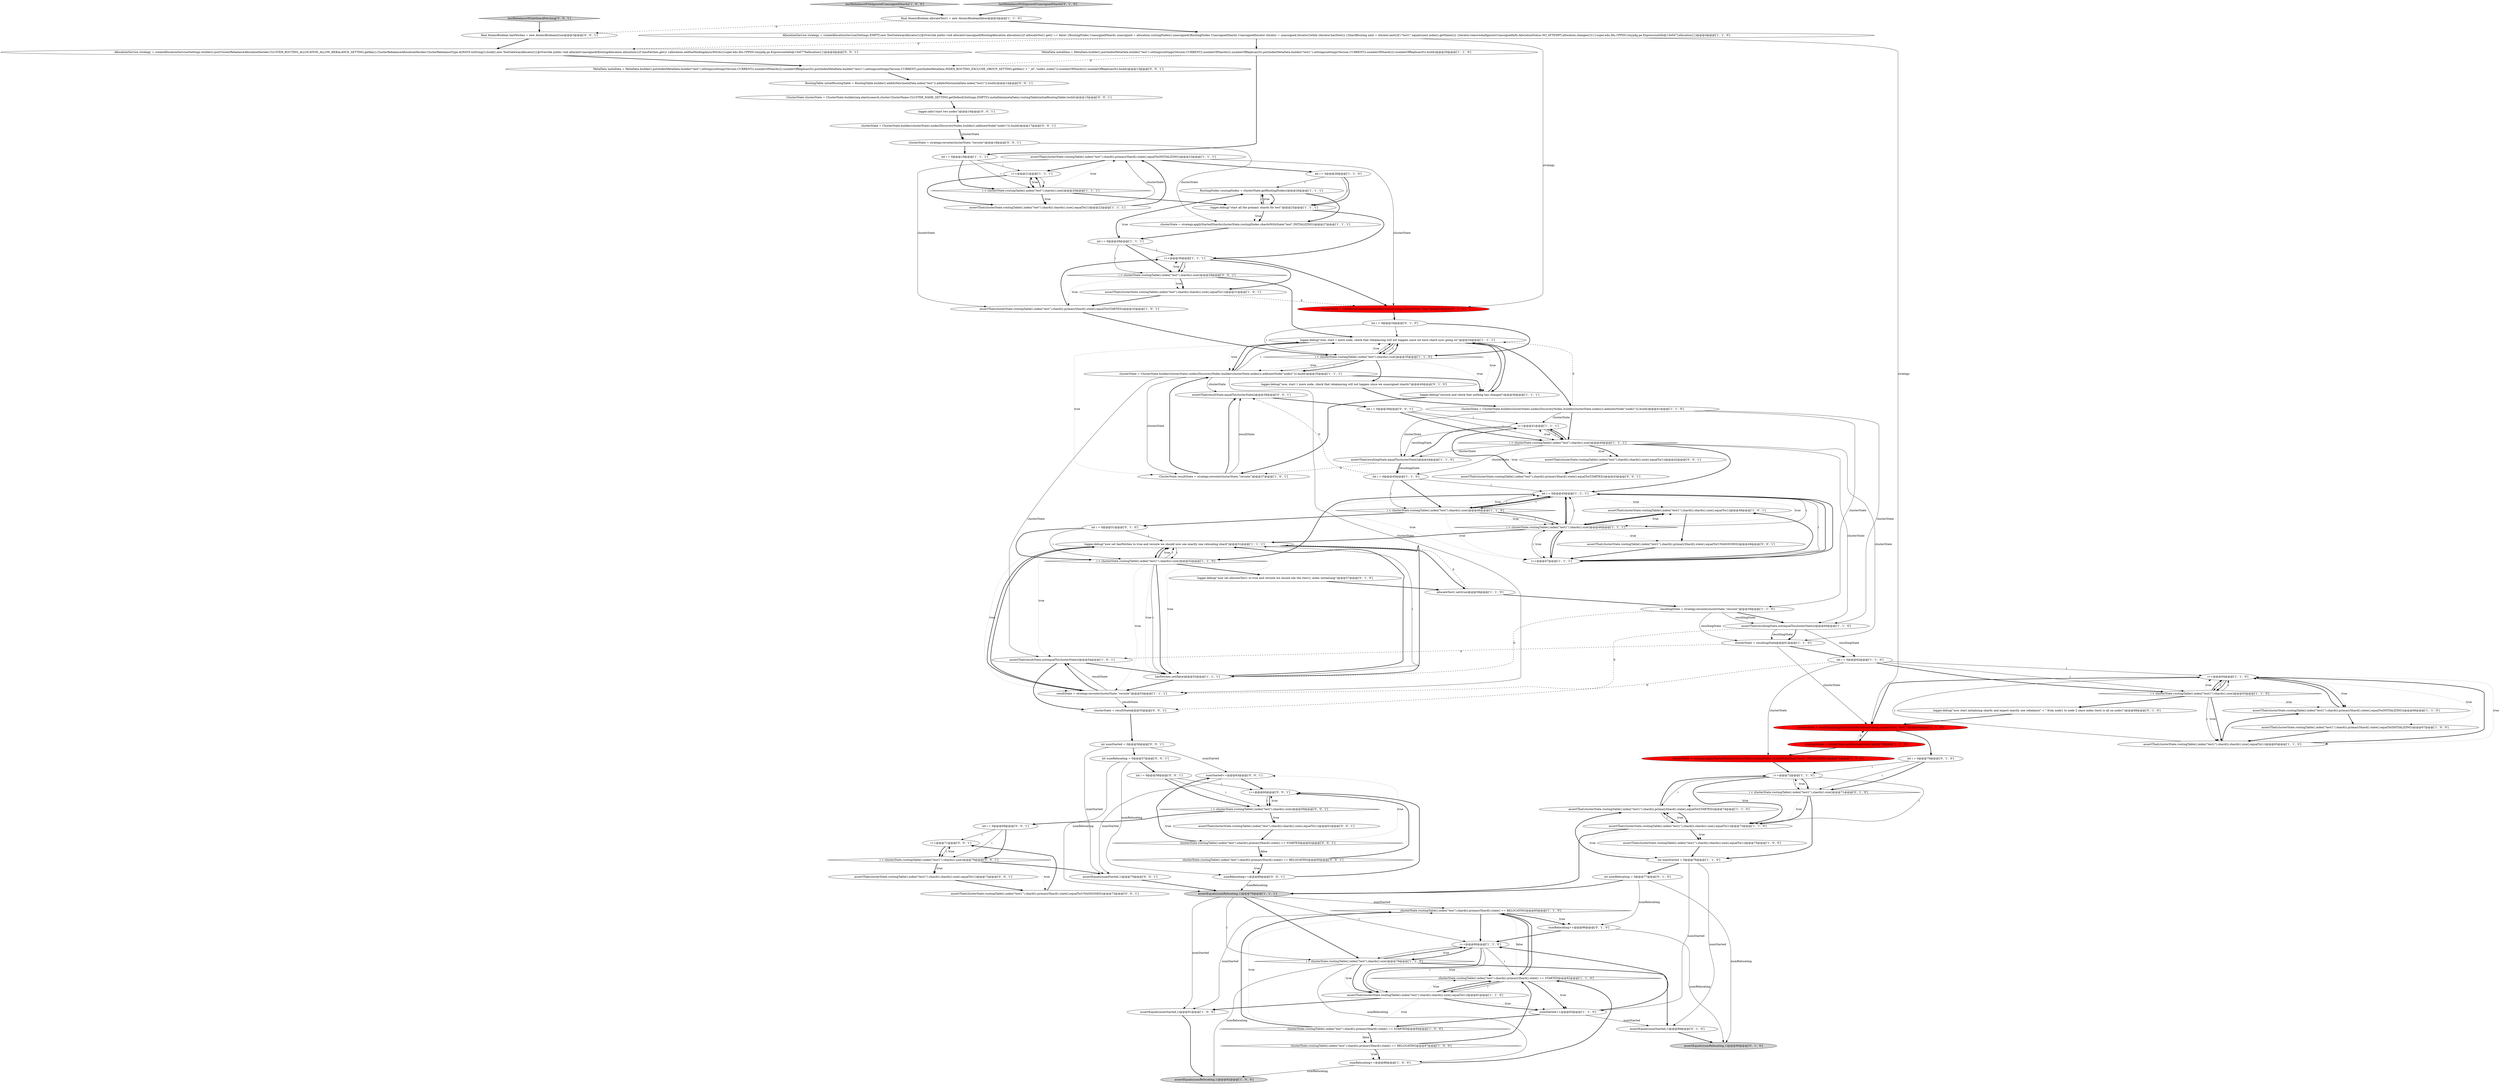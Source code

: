 digraph {
27 [style = filled, label = "assertThat(clusterState.routingTable().index(\"test\").shard(i).primaryShard().state(),equalTo(INITIALIZING))@@@23@@@['1', '1', '1']", fillcolor = white, shape = ellipse image = "AAA0AAABBB1BBB"];
8 [style = filled, label = "assertThat(clusterState.routingTable().index(\"test1\").shard(i).primaryShard().state(),equalTo(STARTED))@@@74@@@['1', '1', '0']", fillcolor = white, shape = ellipse image = "AAA0AAABBB1BBB"];
80 [style = filled, label = "i++@@@60@@@['0', '0', '1']", fillcolor = white, shape = ellipse image = "AAA0AAABBB3BBB"];
31 [style = filled, label = "assertThat(clusterState.routingTable().index(\"test1\").shard(i).shards().size(),equalTo(1))@@@75@@@['1', '0', '0']", fillcolor = white, shape = ellipse image = "AAA0AAABBB1BBB"];
18 [style = filled, label = "clusterState = strategy.applyStartedShards(clusterState,routingNodes.shardsWithState(\"test\",INITIALIZING))@@@27@@@['1', '1', '1']", fillcolor = white, shape = ellipse image = "AAA0AAABBB1BBB"];
19 [style = filled, label = "clusterState = ClusterState.builder(clusterState).nodes(DiscoveryNodes.builder(clusterState.nodes()).add(newNode(\"node2\"))).build()@@@35@@@['1', '1', '1']", fillcolor = white, shape = ellipse image = "AAA0AAABBB1BBB"];
90 [style = filled, label = "i < clusterState.routingTable().index(\"test\").shards().size()@@@59@@@['0', '0', '1']", fillcolor = white, shape = diamond image = "AAA0AAABBB3BBB"];
103 [style = filled, label = "numStarted++@@@63@@@['0', '0', '1']", fillcolor = white, shape = ellipse image = "AAA0AAABBB3BBB"];
71 [style = filled, label = "numRelocating++@@@86@@@['0', '1', '0']", fillcolor = white, shape = ellipse image = "AAA0AAABBB2BBB"];
96 [style = filled, label = "clusterState = ClusterState.builder(clusterState).nodes(DiscoveryNodes.builder().add(newNode(\"node1\"))).build()@@@17@@@['0', '0', '1']", fillcolor = white, shape = ellipse image = "AAA0AAABBB3BBB"];
51 [style = filled, label = "assertThat(clusterState.routingTable().index(\"test1\").shard(i).shards().size(),equalTo(1))@@@48@@@['1', '0', '1']", fillcolor = white, shape = ellipse image = "AAA0AAABBB1BBB"];
11 [style = filled, label = "assertEquals(numStarted,1)@@@91@@@['1', '0', '0']", fillcolor = white, shape = ellipse image = "AAA0AAABBB1BBB"];
69 [style = filled, label = "int numRelocating = 0@@@77@@@['0', '1', '0']", fillcolor = white, shape = ellipse image = "AAA0AAABBB2BBB"];
86 [style = filled, label = "RoutingTable initialRoutingTable = RoutingTable.builder().addAsNew(metaData.index(\"test\")).addAsNew(metaData.index(\"test1\")).build()@@@14@@@['0', '0', '1']", fillcolor = white, shape = ellipse image = "AAA0AAABBB3BBB"];
30 [style = filled, label = "clusterState.routingTable().index(\"test\").shard(i).primaryShard().state() == RELOCATING@@@85@@@['1', '1', '0']", fillcolor = white, shape = diamond image = "AAA0AAABBB1BBB"];
17 [style = filled, label = "clusterState.routingTable().index(\"test\").shard(i).primaryShard().state() == STARTED@@@82@@@['1', '1', '0']", fillcolor = white, shape = diamond image = "AAA0AAABBB1BBB"];
35 [style = filled, label = "assertThat(clusterState.routingTable().index(\"test\").shard(i).shards().size(),equalTo(1))@@@81@@@['1', '1', '0']", fillcolor = white, shape = ellipse image = "AAA0AAABBB1BBB"];
58 [style = filled, label = "i < clusterState.routingTable().index(\"test1\").shards().size()@@@46@@@['1', '1', '1']", fillcolor = white, shape = diamond image = "AAA0AAABBB1BBB"];
94 [style = filled, label = "int numRelocating = 0@@@57@@@['0', '0', '1']", fillcolor = white, shape = ellipse image = "AAA0AAABBB3BBB"];
109 [style = filled, label = "i++@@@71@@@['0', '0', '1']", fillcolor = white, shape = ellipse image = "AAA0AAABBB3BBB"];
13 [style = filled, label = "int i = 0@@@26@@@['1', '1', '0']", fillcolor = white, shape = ellipse image = "AAA0AAABBB1BBB"];
54 [style = filled, label = "clusterState.routingTable().index(\"test\").shard(i).primaryShard().state() == RELOCATING@@@87@@@['1', '0', '0']", fillcolor = white, shape = diamond image = "AAA0AAABBB1BBB"];
89 [style = filled, label = "ClusterState clusterState = ClusterState.builder(org.elasticsearch.cluster.ClusterName.CLUSTER_NAME_SETTING.getDefault(Settings.EMPTY)).metaData(metaData).routingTable(initialRoutingTable).build()@@@15@@@['0', '0', '1']", fillcolor = white, shape = ellipse image = "AAA0AAABBB3BBB"];
45 [style = filled, label = "int i = 0@@@62@@@['1', '1', '0']", fillcolor = white, shape = ellipse image = "AAA0AAABBB1BBB"];
100 [style = filled, label = "assertThat(clusterState.routingTable().index(\"test1\").shard(i).primaryShard().state(),equalTo(UNASSIGNED))@@@49@@@['0', '0', '1']", fillcolor = white, shape = ellipse image = "AAA0AAABBB3BBB"];
102 [style = filled, label = "assertThat(clusterState.routingTable().index(\"test\").shard(i).primaryShard().state(),equalTo(STARTED))@@@43@@@['0', '0', '1']", fillcolor = white, shape = ellipse image = "AAA0AAABBB3BBB"];
49 [style = filled, label = "clusterState.routingTable().index(\"test\").shard(i).primaryShard().state() == STARTED@@@84@@@['1', '0', '0']", fillcolor = white, shape = diamond image = "AAA0AAABBB1BBB"];
39 [style = filled, label = "logger.debug(\"now, start 1 more node, check that rebalancing will not happen since we have shard sync going on\")@@@34@@@['1', '1', '1']", fillcolor = white, shape = ellipse image = "AAA0AAABBB1BBB"];
53 [style = filled, label = "numStarted++@@@83@@@['1', '1', '0']", fillcolor = white, shape = ellipse image = "AAA0AAABBB1BBB"];
6 [style = filled, label = "ClusterState resultState = strategy.reroute(clusterState,\"reroute\")@@@37@@@['1', '0', '1']", fillcolor = white, shape = ellipse image = "AAA0AAABBB1BBB"];
106 [style = filled, label = "final AtomicBoolean hasFetches = new AtomicBoolean(true)@@@3@@@['0', '0', '1']", fillcolor = white, shape = ellipse image = "AAA0AAABBB3BBB"];
105 [style = filled, label = "AllocationService strategy = createAllocationService(Settings.builder().put(ClusterRebalanceAllocationDecider.CLUSTER_ROUTING_ALLOCATION_ALLOW_REBALANCE_SETTING.getKey(),ClusterRebalanceAllocationDecider.ClusterRebalanceType.ALWAYS.toString()).build(),new TestGatewayAllocator(){@Override public void allocateUnassigned(RoutingAllocation allocation){if (hasFetches.get()) {allocation.setHasPendingAsyncFetch()}super.edu.fdu.CPPDG.tinypdg.pe.ExpressionInfo@13e0776allocation}})@@@4@@@['0', '0', '1']", fillcolor = white, shape = ellipse image = "AAA0AAABBB3BBB"];
62 [style = filled, label = "assertThat(clusterState.routingTable().index(\"test1\").shard(i).primaryShard().state(),equalTo(INITIALIZING))@@@66@@@['1', '1', '0']", fillcolor = white, shape = ellipse image = "AAA0AAABBB1BBB"];
63 [style = filled, label = "int i = 0@@@45@@@['1', '1', '0']", fillcolor = white, shape = ellipse image = "AAA0AAABBB1BBB"];
3 [style = filled, label = "allocateTest1.set(true)@@@58@@@['1', '1', '0']", fillcolor = white, shape = ellipse image = "AAA0AAABBB1BBB"];
65 [style = filled, label = "i++@@@21@@@['1', '1', '1']", fillcolor = white, shape = ellipse image = "AAA0AAABBB1BBB"];
15 [style = filled, label = "assertThat(resultState,not(equalTo(clusterState)))@@@54@@@['1', '0', '1']", fillcolor = white, shape = ellipse image = "AAA0AAABBB1BBB"];
2 [style = filled, label = "i < clusterState.routingTable().index(\"test1\").shards().size()@@@52@@@['1', '1', '0']", fillcolor = white, shape = diamond image = "AAA0AAABBB1BBB"];
92 [style = filled, label = "numRelocating++@@@66@@@['0', '0', '1']", fillcolor = white, shape = ellipse image = "AAA0AAABBB3BBB"];
43 [style = filled, label = "int numStarted = 0@@@76@@@['1', '1', '0']", fillcolor = white, shape = ellipse image = "AAA0AAABBB1BBB"];
21 [style = filled, label = "MetaData metaData = MetaData.builder().put(IndexMetaData.builder(\"test\").settings(settings(Version.CURRENT)).numberOfShards(2).numberOfReplicas(0)).put(IndexMetaData.builder(\"test1\").settings(settings(Version.CURRENT)).numberOfShards(2).numberOfReplicas(0)).build()@@@20@@@['1', '1', '0']", fillcolor = white, shape = ellipse image = "AAA0AAABBB1BBB"];
10 [style = filled, label = "resultingState = strategy.reroute(clusterState,\"reroute\")@@@59@@@['1', '1', '0']", fillcolor = white, shape = ellipse image = "AAA0AAABBB1BBB"];
25 [style = filled, label = "assertThat(resultingState,not(equalTo(clusterState)))@@@60@@@['1', '1', '0']", fillcolor = white, shape = ellipse image = "AAA0AAABBB1BBB"];
61 [style = filled, label = "clusterState = strategy.applyStartedShards(clusterState,routingNodes.shardsWithState(\"test1\",INITIALIZING))@@@71@@@['1', '0', '0']", fillcolor = red, shape = ellipse image = "AAA1AAABBB1BBB"];
98 [style = filled, label = "i < clusterState.routingTable().index(\"test1\").shards().size()@@@70@@@['0', '0', '1']", fillcolor = white, shape = diamond image = "AAA0AAABBB3BBB"];
81 [style = filled, label = "clusterState.routingTable().index(\"test\").shard(i).primaryShard().state() == RELOCATING@@@65@@@['0', '0', '1']", fillcolor = white, shape = diamond image = "AAA0AAABBB3BBB"];
46 [style = filled, label = "RoutingNodes routingNodes = clusterState.getRoutingNodes()@@@26@@@['1', '1', '1']", fillcolor = white, shape = ellipse image = "AAA0AAABBB1BBB"];
87 [style = filled, label = "clusterState = resultState@@@55@@@['0', '0', '1']", fillcolor = white, shape = ellipse image = "AAA0AAABBB3BBB"];
32 [style = filled, label = "i++@@@41@@@['1', '1', '1']", fillcolor = white, shape = ellipse image = "AAA0AAABBB1BBB"];
57 [style = filled, label = "assertEquals(numRelocating,1)@@@92@@@['1', '0', '0']", fillcolor = lightgray, shape = ellipse image = "AAA0AAABBB1BBB"];
9 [style = filled, label = "int i = 0@@@28@@@['1', '1', '1']", fillcolor = white, shape = ellipse image = "AAA0AAABBB1BBB"];
93 [style = filled, label = "assertThat(clusterState.routingTable().index(\"test1\").shard(i).primaryShard().state(),equalTo(UNASSIGNED))@@@73@@@['0', '0', '1']", fillcolor = white, shape = ellipse image = "AAA0AAABBB3BBB"];
40 [style = filled, label = "i++@@@64@@@['1', '1', '0']", fillcolor = white, shape = ellipse image = "AAA0AAABBB1BBB"];
33 [style = filled, label = "numRelocating++@@@88@@@['1', '0', '0']", fillcolor = white, shape = ellipse image = "AAA0AAABBB1BBB"];
72 [style = filled, label = "logger.debug(\"now, start 1 more node, check that rebalancing will not happen since we unassigned shards\")@@@40@@@['0', '1', '0']", fillcolor = white, shape = ellipse image = "AAA0AAABBB2BBB"];
26 [style = filled, label = "clusterState = startInitializingShardsAndReroute(strategy,clusterState,\"test1\")@@@69@@@['1', '1', '0']", fillcolor = red, shape = ellipse image = "AAA1AAABBB1BBB"];
84 [style = filled, label = "int i = 0@@@69@@@['0', '0', '1']", fillcolor = white, shape = ellipse image = "AAA0AAABBB3BBB"];
95 [style = filled, label = "clusterState.routingTable().index(\"test\").shard(i).primaryShard().state() == STARTED@@@62@@@['0', '0', '1']", fillcolor = white, shape = diamond image = "AAA0AAABBB3BBB"];
29 [style = filled, label = "i++@@@72@@@['1', '1', '0']", fillcolor = white, shape = ellipse image = "AAA0AAABBB1BBB"];
50 [style = filled, label = "i < clusterState.routingTable().index(\"test\").shards().size()@@@40@@@['1', '1', '1']", fillcolor = white, shape = diamond image = "AAA0AAABBB1BBB"];
82 [style = filled, label = "int numStarted = 0@@@56@@@['0', '0', '1']", fillcolor = white, shape = ellipse image = "AAA0AAABBB3BBB"];
36 [style = filled, label = "logger.debug(\"start all the primary shards for test\")@@@25@@@['1', '1', '1']", fillcolor = white, shape = ellipse image = "AAA0AAABBB1BBB"];
56 [style = filled, label = "i < clusterState.routingTable().index(\"test\").shards().size()@@@20@@@['1', '1', '1']", fillcolor = white, shape = diamond image = "AAA0AAABBB1BBB"];
12 [style = filled, label = "clusterState = ClusterState.builder(clusterState).nodes(DiscoveryNodes.builder(clusterState.nodes()).add(newNode(\"node2\"))).build()@@@41@@@['1', '1', '0']", fillcolor = white, shape = ellipse image = "AAA0AAABBB1BBB"];
60 [style = filled, label = "assertThat(clusterState.routingTable().index(\"test1\").shard(i).shards().size(),equalTo(1))@@@73@@@['1', '1', '0']", fillcolor = white, shape = ellipse image = "AAA0AAABBB1BBB"];
75 [style = filled, label = "assertEquals(numRelocating,1)@@@90@@@['0', '1', '0']", fillcolor = lightgray, shape = ellipse image = "AAA0AAABBB2BBB"];
34 [style = filled, label = "i++@@@80@@@['1', '1', '0']", fillcolor = white, shape = ellipse image = "AAA0AAABBB1BBB"];
91 [style = filled, label = "MetaData metaData = MetaData.builder().put(IndexMetaData.builder(\"test\").settings(settings(Version.CURRENT)).numberOfShards(2).numberOfReplicas(0)).put(IndexMetaData.builder(\"test1\").settings(settings(Version.CURRENT).put(IndexMetaData.INDEX_ROUTING_EXCLUDE_GROUP_SETTING.getKey() + \"_id\",\"node1,node2\")).numberOfShards(2).numberOfReplicas(0)).build()@@@13@@@['0', '0', '1']", fillcolor = white, shape = ellipse image = "AAA0AAABBB3BBB"];
37 [style = filled, label = "AllocationService strategy = createAllocationService(Settings.EMPTY,new TestGatewayAllocator(){@Override public void allocateUnassigned(RoutingAllocation allocation){if (allocateTest1.get() == false) {RoutingNodes.UnassignedShards unassigned = allocation.routingNodes().unassigned()RoutingNodes.UnassignedShards.UnassignedIterator iterator = unassigned.iterator()while (iterator.hasNext()) {ShardRouting next = iterator.next()if (\"test1\".equals(next.index().getName())) {iterator.removeAndIgnore(UnassignedInfo.AllocationStatus.NO_ATTEMPT,allocation.changes())}}}super.edu.fdu.CPPDG.tinypdg.pe.ExpressionInfo@13e0471allocation}})@@@4@@@['1', '1', '0']", fillcolor = white, shape = ellipse image = "AAA0AAABBB1BBB"];
42 [style = filled, label = "testRebalanceWithIgnoredUnassignedShards['1', '0', '0']", fillcolor = lightgray, shape = diamond image = "AAA0AAABBB1BBB"];
78 [style = filled, label = "assertEquals(numStarted,1)@@@89@@@['0', '1', '0']", fillcolor = white, shape = ellipse image = "AAA0AAABBB2BBB"];
64 [style = filled, label = "i < clusterState.routingTable().index(\"test\").shards().size()@@@79@@@['1', '1', '0']", fillcolor = white, shape = diamond image = "AAA0AAABBB1BBB"];
108 [style = filled, label = "i < clusterState.routingTable().index(\"test\").shards().size()@@@29@@@['0', '0', '1']", fillcolor = white, shape = diamond image = "AAA0AAABBB3BBB"];
23 [style = filled, label = "assertThat(clusterState.routingTable().index(\"test\").shard(i).shards().size(),equalTo(1))@@@31@@@['1', '0', '1']", fillcolor = white, shape = ellipse image = "AAA0AAABBB1BBB"];
20 [style = filled, label = "assertThat(resultingState,equalTo(clusterState))@@@44@@@['1', '1', '0']", fillcolor = white, shape = ellipse image = "AAA0AAABBB1BBB"];
68 [style = filled, label = "logger.debug(\"now start initializing shards and expect exactly one rebalance\" + \" from node1 to node 2 since index (test( is all on node1\")@@@68@@@['0', '1', '0']", fillcolor = white, shape = ellipse image = "AAA0AAABBB2BBB"];
70 [style = filled, label = "testRebalanceWithIgnoredUnassignedShards['0', '1', '0']", fillcolor = lightgray, shape = diamond image = "AAA0AAABBB2BBB"];
47 [style = filled, label = "final AtomicBoolean allocateTest1 = new AtomicBoolean(false)@@@3@@@['1', '1', '0']", fillcolor = white, shape = ellipse image = "AAA0AAABBB1BBB"];
97 [style = filled, label = "assertThat(clusterState.routingTable().index(\"test\").shard(i).shards().size(),equalTo(1))@@@42@@@['0', '0', '1']", fillcolor = white, shape = ellipse image = "AAA0AAABBB3BBB"];
107 [style = filled, label = "assertThat(clusterState.routingTable().index(\"test1\").shard(i).shards().size(),equalTo(1))@@@72@@@['0', '0', '1']", fillcolor = white, shape = ellipse image = "AAA0AAABBB3BBB"];
7 [style = filled, label = "assertThat(clusterState.routingTable().index(\"test\").shard(i).primaryShard().state(),equalTo(STARTED))@@@32@@@['1', '0', '1']", fillcolor = white, shape = ellipse image = "AAA0AAABBB1BBB"];
22 [style = filled, label = "i++@@@30@@@['1', '1', '1']", fillcolor = white, shape = ellipse image = "AAA0AAABBB1BBB"];
55 [style = filled, label = "logger.debug(\"reroute and check that nothing has changed\")@@@36@@@['1', '1', '1']", fillcolor = white, shape = ellipse image = "AAA0AAABBB1BBB"];
14 [style = filled, label = "assertThat(clusterState.routingTable().index(\"test1\").shard(i).shards().size(),equalTo(1))@@@65@@@['1', '1', '0']", fillcolor = white, shape = ellipse image = "AAA0AAABBB1BBB"];
44 [style = filled, label = "assertEquals(numRelocating,1)@@@76@@@['1', '1', '1']", fillcolor = lightgray, shape = ellipse image = "AAA0AAABBB1BBB"];
52 [style = filled, label = "clusterState = resultingState@@@61@@@['1', '1', '0']", fillcolor = white, shape = ellipse image = "AAA0AAABBB1BBB"];
88 [style = filled, label = "assertThat(clusterState.routingTable().index(\"test\").shard(i).shards().size(),equalTo(1))@@@61@@@['0', '0', '1']", fillcolor = white, shape = ellipse image = "AAA0AAABBB3BBB"];
85 [style = filled, label = "int i = 0@@@39@@@['0', '0', '1']", fillcolor = white, shape = ellipse image = "AAA0AAABBB3BBB"];
0 [style = filled, label = "int i = 0@@@45@@@['1', '1', '1']", fillcolor = white, shape = ellipse image = "AAA0AAABBB1BBB"];
110 [style = filled, label = "clusterState = strategy.reroute(clusterState,\"reroute\")@@@18@@@['0', '0', '1']", fillcolor = white, shape = ellipse image = "AAA0AAABBB3BBB"];
16 [style = filled, label = "i < clusterState.routingTable().index(\"test1\").shards().size()@@@63@@@['1', '1', '0']", fillcolor = white, shape = diamond image = "AAA0AAABBB1BBB"];
24 [style = filled, label = "i < clusterState.routingTable().index(\"test\").shards().size()@@@46@@@['1', '1', '0']", fillcolor = white, shape = diamond image = "AAA0AAABBB1BBB"];
76 [style = filled, label = "int i = 0@@@34@@@['0', '1', '0']", fillcolor = white, shape = ellipse image = "AAA0AAABBB2BBB"];
79 [style = filled, label = "clusterState = startInitializingShardsAndReroute(strategy,clusterState,\"test\")@@@33@@@['0', '1', '0']", fillcolor = red, shape = ellipse image = "AAA1AAABBB2BBB"];
83 [style = filled, label = "logger.info(\"start two nodes\")@@@16@@@['0', '0', '1']", fillcolor = white, shape = ellipse image = "AAA0AAABBB3BBB"];
4 [style = filled, label = "routingNodes = clusterState.getRoutingNodes()@@@70@@@['1', '0', '0']", fillcolor = red, shape = ellipse image = "AAA1AAABBB1BBB"];
66 [style = filled, label = "resultState = strategy.reroute(clusterState,\"reroute\")@@@53@@@['1', '1', '1']", fillcolor = white, shape = ellipse image = "AAA0AAABBB1BBB"];
67 [style = filled, label = "i < clusterState.routingTable().index(\"test1\").shards().size()@@@71@@@['0', '1', '0']", fillcolor = white, shape = diamond image = "AAA0AAABBB2BBB"];
59 [style = filled, label = "logger.debug(\"now set hasFetches to true and reroute we should now see exactly one relocating shard\")@@@51@@@['1', '1', '1']", fillcolor = white, shape = ellipse image = "AAA0AAABBB1BBB"];
41 [style = filled, label = "assertThat(clusterState.routingTable().index(\"test1\").shard(i).primaryShard().state(),equalTo(INITIALIZING))@@@67@@@['1', '0', '0']", fillcolor = white, shape = ellipse image = "AAA0AAABBB1BBB"];
77 [style = filled, label = "logger.debug(\"now set allocateTest1 to true and reroute we should see the (test1( index initializing\")@@@57@@@['0', '1', '0']", fillcolor = white, shape = ellipse image = "AAA0AAABBB2BBB"];
74 [style = filled, label = "int i = 0@@@51@@@['0', '1', '0']", fillcolor = white, shape = ellipse image = "AAA0AAABBB2BBB"];
5 [style = filled, label = "i < clusterState.routingTable().index(\"test\").shards().size()@@@35@@@['1', '1', '0']", fillcolor = white, shape = diamond image = "AAA0AAABBB1BBB"];
111 [style = filled, label = "int i = 0@@@58@@@['0', '0', '1']", fillcolor = white, shape = ellipse image = "AAA0AAABBB3BBB"];
48 [style = filled, label = "assertThat(clusterState.routingTable().index(\"test\").shard(i).shards().size(),equalTo(1))@@@22@@@['1', '1', '1']", fillcolor = white, shape = ellipse image = "AAA0AAABBB1BBB"];
1 [style = filled, label = "hasFetches.set(false)@@@52@@@['1', '1', '1']", fillcolor = white, shape = ellipse image = "AAA0AAABBB1BBB"];
28 [style = filled, label = "i++@@@47@@@['1', '1', '1']", fillcolor = white, shape = ellipse image = "AAA0AAABBB1BBB"];
101 [style = filled, label = "assertEquals(numStarted,1)@@@75@@@['0', '0', '1']", fillcolor = white, shape = ellipse image = "AAA0AAABBB3BBB"];
99 [style = filled, label = "testRebalanceWhileShardFetching['0', '0', '1']", fillcolor = lightgray, shape = diamond image = "AAA0AAABBB3BBB"];
73 [style = filled, label = "int i = 0@@@70@@@['0', '1', '0']", fillcolor = white, shape = ellipse image = "AAA0AAABBB2BBB"];
38 [style = filled, label = "int i = 0@@@19@@@['1', '1', '1']", fillcolor = white, shape = ellipse image = "AAA0AAABBB1BBB"];
104 [style = filled, label = "assertThat(resultState,equalTo(clusterState))@@@38@@@['0', '0', '1']", fillcolor = white, shape = ellipse image = "AAA0AAABBB3BBB"];
39->19 [style = bold, label=""];
25->52 [style = bold, label=""];
0->28 [style = solid, label="i"];
89->83 [style = bold, label=""];
19->6 [style = solid, label="clusterState"];
56->65 [style = dotted, label="true"];
79->76 [style = bold, label=""];
48->27 [style = bold, label=""];
45->87 [style = dashed, label="0"];
21->38 [style = bold, label=""];
84->98 [style = bold, label=""];
0->24 [style = bold, label=""];
16->40 [style = solid, label="i"];
25->66 [style = dashed, label="0"];
58->51 [style = dotted, label="true"];
9->108 [style = solid, label="i"];
95->81 [style = dotted, label="false"];
62->40 [style = bold, label=""];
71->75 [style = solid, label="numRelocating"];
32->20 [style = bold, label=""];
40->41 [style = dotted, label="true"];
17->35 [style = bold, label=""];
40->62 [style = bold, label=""];
5->39 [style = bold, label=""];
0->58 [style = bold, label=""];
98->107 [style = bold, label=""];
37->21 [style = bold, label=""];
40->16 [style = solid, label="i"];
46->36 [style = bold, label=""];
23->79 [style = dashed, label="0"];
35->49 [style = dotted, label="true"];
52->26 [style = solid, label="clusterState"];
51->58 [style = bold, label=""];
48->27 [style = solid, label="clusterState"];
64->35 [style = bold, label=""];
71->34 [style = bold, label=""];
7->5 [style = bold, label=""];
58->51 [style = bold, label=""];
10->25 [style = bold, label=""];
2->77 [style = bold, label=""];
98->101 [style = bold, label=""];
16->14 [style = dotted, label="true"];
2->1 [style = solid, label="i"];
5->72 [style = bold, label=""];
39->12 [style = bold, label=""];
1->59 [style = bold, label=""];
0->51 [style = dotted, label="true"];
0->58 [style = solid, label="i"];
49->54 [style = bold, label=""];
68->26 [style = bold, label=""];
13->36 [style = solid, label="i"];
56->36 [style = bold, label=""];
108->7 [style = dotted, label="true"];
39->5 [style = bold, label=""];
2->1 [style = bold, label=""];
67->8 [style = dotted, label="true"];
59->2 [style = solid, label="i"];
12->25 [style = solid, label="clusterState"];
20->63 [style = solid, label="resultingState"];
46->18 [style = bold, label=""];
30->71 [style = dotted, label="true"];
40->14 [style = dotted, label="true"];
5->19 [style = bold, label=""];
65->56 [style = solid, label="i"];
108->39 [style = bold, label=""];
73->29 [style = solid, label="i"];
70->47 [style = bold, label=""];
64->78 [style = bold, label=""];
31->43 [style = bold, label=""];
36->18 [style = dotted, label="true"];
67->43 [style = bold, label=""];
28->58 [style = bold, label=""];
54->33 [style = dotted, label="true"];
1->66 [style = bold, label=""];
22->108 [style = bold, label=""];
0->28 [style = dotted, label="true"];
12->50 [style = bold, label=""];
26->73 [style = bold, label=""];
29->67 [style = bold, label=""];
44->34 [style = solid, label="i"];
2->1 [style = dotted, label="true"];
32->50 [style = solid, label="i"];
82->101 [style = solid, label="numStarted"];
66->59 [style = bold, label=""];
37->105 [style = dashed, label="0"];
14->40 [style = bold, label=""];
36->9 [style = dotted, label="true"];
103->101 [style = solid, label="numStarted"];
64->57 [style = solid, label="numRelocating"];
0->28 [style = bold, label=""];
108->22 [style = dotted, label="true"];
92->80 [style = bold, label=""];
90->88 [style = bold, label=""];
25->45 [style = solid, label="resultingState"];
111->90 [style = solid, label="i"];
19->55 [style = bold, label=""];
12->20 [style = solid, label="clusterState"];
102->32 [style = bold, label=""];
22->79 [style = bold, label=""];
111->80 [style = solid, label="i"];
65->48 [style = bold, label=""];
65->56 [style = bold, label=""];
76->5 [style = bold, label=""];
81->92 [style = dotted, label="true"];
59->66 [style = bold, label=""];
81->92 [style = bold, label=""];
107->93 [style = bold, label=""];
32->20 [style = solid, label="resultingState"];
90->84 [style = bold, label=""];
45->16 [style = solid, label="i"];
53->34 [style = bold, label=""];
38->65 [style = solid, label="i"];
49->54 [style = dotted, label="false"];
50->97 [style = dotted, label="true"];
13->36 [style = bold, label=""];
36->18 [style = bold, label=""];
60->43 [style = dotted, label="true"];
2->59 [style = dotted, label="true"];
40->26 [style = bold, label=""];
16->14 [style = bold, label=""];
19->15 [style = solid, label="clusterState"];
64->34 [style = bold, label=""];
58->59 [style = bold, label=""];
82->94 [style = bold, label=""];
98->109 [style = dotted, label="true"];
20->63 [style = bold, label=""];
108->23 [style = dotted, label="true"];
10->25 [style = solid, label="resultingState"];
29->60 [style = bold, label=""];
49->30 [style = dotted, label="true"];
109->98 [style = bold, label=""];
17->30 [style = dotted, label="false"];
97->102 [style = bold, label=""];
19->39 [style = bold, label=""];
52->45 [style = bold, label=""];
44->11 [style = solid, label="numStarted"];
30->34 [style = bold, label=""];
64->34 [style = dotted, label="true"];
26->4 [style = bold, label=""];
22->23 [style = bold, label=""];
19->39 [style = solid, label="i"];
3->10 [style = bold, label=""];
36->46 [style = bold, label=""];
59->15 [style = dotted, label="true"];
81->80 [style = bold, label=""];
44->30 [style = solid, label="numStarted"];
56->48 [style = bold, label=""];
84->109 [style = solid, label="i"];
11->57 [style = bold, label=""];
24->58 [style = dotted, label="true"];
45->61 [style = solid, label="clusterState"];
32->50 [style = bold, label=""];
60->44 [style = bold, label=""];
12->32 [style = solid, label="clusterState"];
106->105 [style = bold, label=""];
10->52 [style = solid, label="resultingState"];
85->50 [style = solid, label="i"];
30->11 [style = solid, label="numStarted"];
9->46 [style = bold, label=""];
64->35 [style = dotted, label="true"];
73->67 [style = solid, label="i"];
98->107 [style = dotted, label="true"];
60->8 [style = bold, label=""];
55->39 [style = bold, label=""];
90->88 [style = dotted, label="true"];
58->28 [style = dotted, label="true"];
7->22 [style = bold, label=""];
50->0 [style = bold, label=""];
37->79 [style = solid, label="strategy"];
5->39 [style = dotted, label="true"];
110->18 [style = solid, label="clusterState"];
9->108 [style = bold, label=""];
5->39 [style = solid, label="i"];
53->78 [style = solid, label="numStarted"];
47->106 [style = dashed, label="0"];
15->1 [style = bold, label=""];
58->0 [style = solid, label="i"];
64->17 [style = dotted, label="true"];
93->109 [style = bold, label=""];
9->22 [style = solid, label="i"];
39->55 [style = bold, label=""];
50->102 [style = dotted, label="true"];
0->2 [style = bold, label=""];
24->58 [style = solid, label="i"];
8->60 [style = bold, label=""];
3->59 [style = dashed, label="0"];
51->100 [style = bold, label=""];
17->30 [style = bold, label=""];
24->28 [style = dotted, label="true"];
82->103 [style = solid, label="numStarted"];
4->61 [style = bold, label=""];
83->96 [style = bold, label=""];
80->90 [style = solid, label="i"];
16->14 [style = solid, label="i"];
12->10 [style = solid, label="clusterState"];
0->24 [style = solid, label="i"];
5->55 [style = dotted, label="true"];
8->29 [style = bold, label=""];
35->11 [style = bold, label=""];
36->22 [style = bold, label=""];
27->13 [style = bold, label=""];
50->32 [style = bold, label=""];
63->0 [style = solid, label="i"];
60->8 [style = dotted, label="true"];
56->27 [style = dotted, label="true"];
96->110 [style = bold, label=""];
5->19 [style = dotted, label="true"];
50->25 [style = solid, label="clusterState"];
24->58 [style = bold, label=""];
92->44 [style = solid, label="numRelocating"];
94->111 [style = bold, label=""];
101->44 [style = bold, label=""];
110->38 [style = bold, label=""];
15->87 [style = bold, label=""];
17->35 [style = solid, label="i"];
91->86 [style = bold, label=""];
74->2 [style = bold, label=""];
87->82 [style = bold, label=""];
28->0 [style = bold, label=""];
17->53 [style = bold, label=""];
10->1 [style = dashed, label="0"];
40->16 [style = bold, label=""];
99->106 [style = bold, label=""];
78->75 [style = bold, label=""];
43->8 [style = bold, label=""];
88->95 [style = bold, label=""];
54->33 [style = bold, label=""];
98->93 [style = dotted, label="true"];
16->40 [style = dotted, label="true"];
35->53 [style = dotted, label="true"];
56->65 [style = bold, label=""];
16->40 [style = bold, label=""];
73->67 [style = bold, label=""];
28->58 [style = solid, label="i"];
24->0 [style = bold, label=""];
63->24 [style = solid, label="i"];
66->15 [style = bold, label=""];
17->53 [style = dotted, label="true"];
105->91 [style = bold, label=""];
100->28 [style = bold, label=""];
34->35 [style = solid, label="i"];
86->89 [style = bold, label=""];
59->66 [style = dotted, label="true"];
46->36 [style = solid, label="i"];
50->63 [style = solid, label="clusterState"];
84->98 [style = solid, label="i"];
60->31 [style = bold, label=""];
67->60 [style = dotted, label="true"];
85->32 [style = solid, label="i"];
63->104 [style = dashed, label="0"];
23->7 [style = bold, label=""];
61->29 [style = bold, label=""];
20->6 [style = dashed, label="0"];
30->17 [style = bold, label=""];
13->46 [style = solid, label="i"];
0->58 [style = dotted, label="true"];
69->75 [style = solid, label="numRelocating"];
72->12 [style = bold, label=""];
42->47 [style = bold, label=""];
45->16 [style = bold, label=""];
63->24 [style = bold, label=""];
16->68 [style = bold, label=""];
30->71 [style = bold, label=""];
16->62 [style = dotted, label="true"];
19->104 [style = solid, label="clusterState"];
74->2 [style = solid, label="i"];
29->60 [style = solid, label="i"];
14->40 [style = solid, label="i"];
49->30 [style = bold, label=""];
55->6 [style = bold, label=""];
33->17 [style = bold, label=""];
95->81 [style = bold, label=""];
27->7 [style = solid, label="clusterState"];
39->19 [style = dotted, label="true"];
96->110 [style = solid, label="clusterState"];
37->26 [style = solid, label="strategy"];
69->44 [style = bold, label=""];
94->92 [style = solid, label="numRelocating"];
53->49 [style = bold, label=""];
94->44 [style = solid, label="numRelocating"];
8->60 [style = solid, label="i"];
35->17 [style = dotted, label="true"];
14->62 [style = bold, label=""];
50->20 [style = solid, label="clusterState"];
74->59 [style = solid, label="i"];
43->78 [style = solid, label="numStarted"];
58->28 [style = bold, label=""];
58->0 [style = bold, label=""];
43->53 [style = solid, label="numStarted"];
66->87 [style = solid, label="resultState"];
109->98 [style = solid, label="i"];
67->60 [style = bold, label=""];
47->37 [style = bold, label=""];
39->55 [style = dotted, label="true"];
67->29 [style = dotted, label="true"];
85->50 [style = bold, label=""];
19->66 [style = solid, label="clusterState"];
6->104 [style = solid, label="resultState"];
34->64 [style = bold, label=""];
38->56 [style = bold, label=""];
59->1 [style = bold, label=""];
66->15 [style = solid, label="resultState"];
2->59 [style = bold, label=""];
90->95 [style = dotted, label="true"];
5->19 [style = solid, label="i"];
34->64 [style = solid, label="i"];
56->48 [style = dotted, label="true"];
34->17 [style = solid, label="i"];
95->103 [style = dotted, label="true"];
64->33 [style = solid, label="numRelocating"];
108->23 [style = bold, label=""];
54->17 [style = bold, label=""];
29->8 [style = solid, label="i"];
2->66 [style = dotted, label="true"];
4->26 [style = dashed, label="0"];
80->90 [style = bold, label=""];
40->62 [style = dotted, label="true"];
45->40 [style = solid, label="i"];
25->52 [style = solid, label="resultingState"];
58->100 [style = dotted, label="true"];
24->0 [style = dotted, label="true"];
24->74 [style = bold, label=""];
18->9 [style = bold, label=""];
35->17 [style = bold, label=""];
50->97 [style = bold, label=""];
95->103 [style = bold, label=""];
43->69 [style = bold, label=""];
34->35 [style = bold, label=""];
60->31 [style = dotted, label="true"];
12->39 [style = dashed, label="0"];
36->46 [style = dotted, label="true"];
39->5 [style = solid, label="i"];
59->1 [style = dotted, label="true"];
27->79 [style = solid, label="clusterState"];
21->91 [style = dashed, label="0"];
44->64 [style = solid, label="i"];
103->80 [style = bold, label=""];
2->59 [style = solid, label="i"];
76->5 [style = solid, label="i"];
111->90 [style = bold, label=""];
52->15 [style = dashed, label="0"];
6->104 [style = bold, label=""];
62->41 [style = bold, label=""];
33->57 [style = solid, label="numRelocating"];
50->52 [style = solid, label="clusterState"];
1->59 [style = solid, label="i"];
59->3 [style = bold, label=""];
35->53 [style = bold, label=""];
41->14 [style = bold, label=""];
77->3 [style = bold, label=""];
104->85 [style = bold, label=""];
24->0 [style = solid, label="i"];
69->71 [style = solid, label="numRelocating"];
39->6 [style = dotted, label="true"];
90->80 [style = dotted, label="true"];
76->39 [style = solid, label="i"];
38->56 [style = solid, label="i"];
6->19 [style = bold, label=""];
28->51 [style = bold, label=""];
22->108 [style = solid, label="i"];
27->65 [style = bold, label=""];
50->32 [style = dotted, label="true"];
59->2 [style = bold, label=""];
29->67 [style = solid, label="i"];
44->64 [style = bold, label=""];
}
